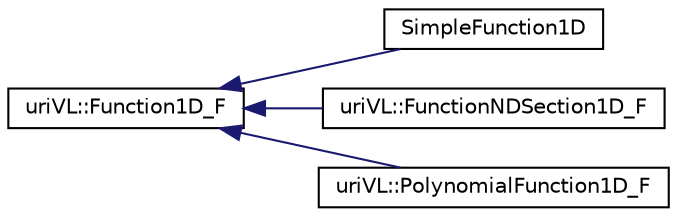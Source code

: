 digraph "Graphical Class Hierarchy"
{
  edge [fontname="Helvetica",fontsize="10",labelfontname="Helvetica",labelfontsize="10"];
  node [fontname="Helvetica",fontsize="10",shape=record];
  rankdir="LR";
  Node1 [label="uriVL::Function1D_F",height=0.2,width=0.4,color="black", fillcolor="white", style="filled",URL="$classuriVL_1_1Function1D__F.html",tooltip="Pure virtual parent class for all 1-dimensional functions. "];
  Node1 -> Node2 [dir="back",color="midnightblue",fontsize="10",style="solid",fontname="Helvetica"];
  Node2 [label="SimpleFunction1D",height=0.2,width=0.4,color="black", fillcolor="white", style="filled",URL="$classSimpleFunction1D.html",tooltip="Examle of a 1D function to test the optimizer with. "];
  Node1 -> Node3 [dir="back",color="midnightblue",fontsize="10",style="solid",fontname="Helvetica"];
  Node3 [label="uriVL::FunctionNDSection1D_F",height=0.2,width=0.4,color="black", fillcolor="white", style="filled",URL="$classuriVL_1_1FunctionNDSection1D__F.html",tooltip="Class defining a 1D section of an n-dimensional function. "];
  Node1 -> Node4 [dir="back",color="midnightblue",fontsize="10",style="solid",fontname="Helvetica"];
  Node4 [label="uriVL::PolynomialFunction1D_F",height=0.2,width=0.4,color="black", fillcolor="white", style="filled",URL="$classuriVL_1_1PolynomialFunction1D__F.html",tooltip="Class that implements 1-dimensional polynomial functions and their derivative. "];
}
